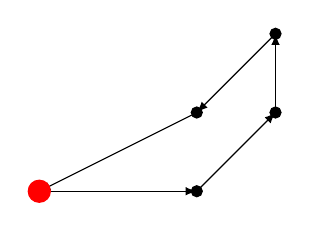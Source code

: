 \draw [black, -latex] (0, 0) -- (2, 0);
\filldraw [black] (0, 0) circle (2pt);
\draw [black, -latex] (2, 0) --(3, 1);
\filldraw [black] (2, 0) circle (2pt);
\draw [black, -latex] (3, 1) --(3, 2);
\filldraw [black] (3, 1) circle (2pt);
\draw [black, -latex] (3, 2) --(2, 1);
\filldraw [black] (3, 2) circle (2pt);
\draw [black, -latex] (2, 1) --(0, 0);
\filldraw (2, 1) [black] circle (2pt);
\filldraw [red] (0, 0) circle (4pt);